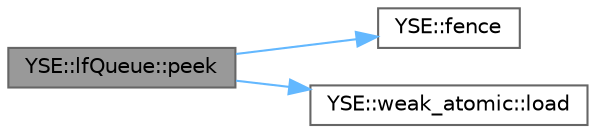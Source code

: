 digraph "YSE::lfQueue::peek"
{
 // LATEX_PDF_SIZE
  bgcolor="transparent";
  edge [fontname=Helvetica,fontsize=10,labelfontname=Helvetica,labelfontsize=10];
  node [fontname=Helvetica,fontsize=10,shape=box,height=0.2,width=0.4];
  rankdir="LR";
  Node1 [id="Node000001",label="YSE::lfQueue::peek",height=0.2,width=0.4,color="gray40", fillcolor="grey60", style="filled", fontcolor="black",tooltip=" "];
  Node1 -> Node2 [id="edge1_Node000001_Node000002",color="steelblue1",style="solid",tooltip=" "];
  Node2 [id="Node000002",label="YSE::fence",height=0.2,width=0.4,color="grey40", fillcolor="white", style="filled",URL="$namespace_y_s_e.html#adbd79e38fbd19f5a314ec07fdf2dc3b9",tooltip=" "];
  Node1 -> Node3 [id="edge2_Node000001_Node000003",color="steelblue1",style="solid",tooltip=" "];
  Node3 [id="Node000003",label="YSE::weak_atomic::load",height=0.2,width=0.4,color="grey40", fillcolor="white", style="filled",URL="$class_y_s_e_1_1weak__atomic.html#a30d5e109e07e7480c8ff51701d6b2e95",tooltip=" "];
}
